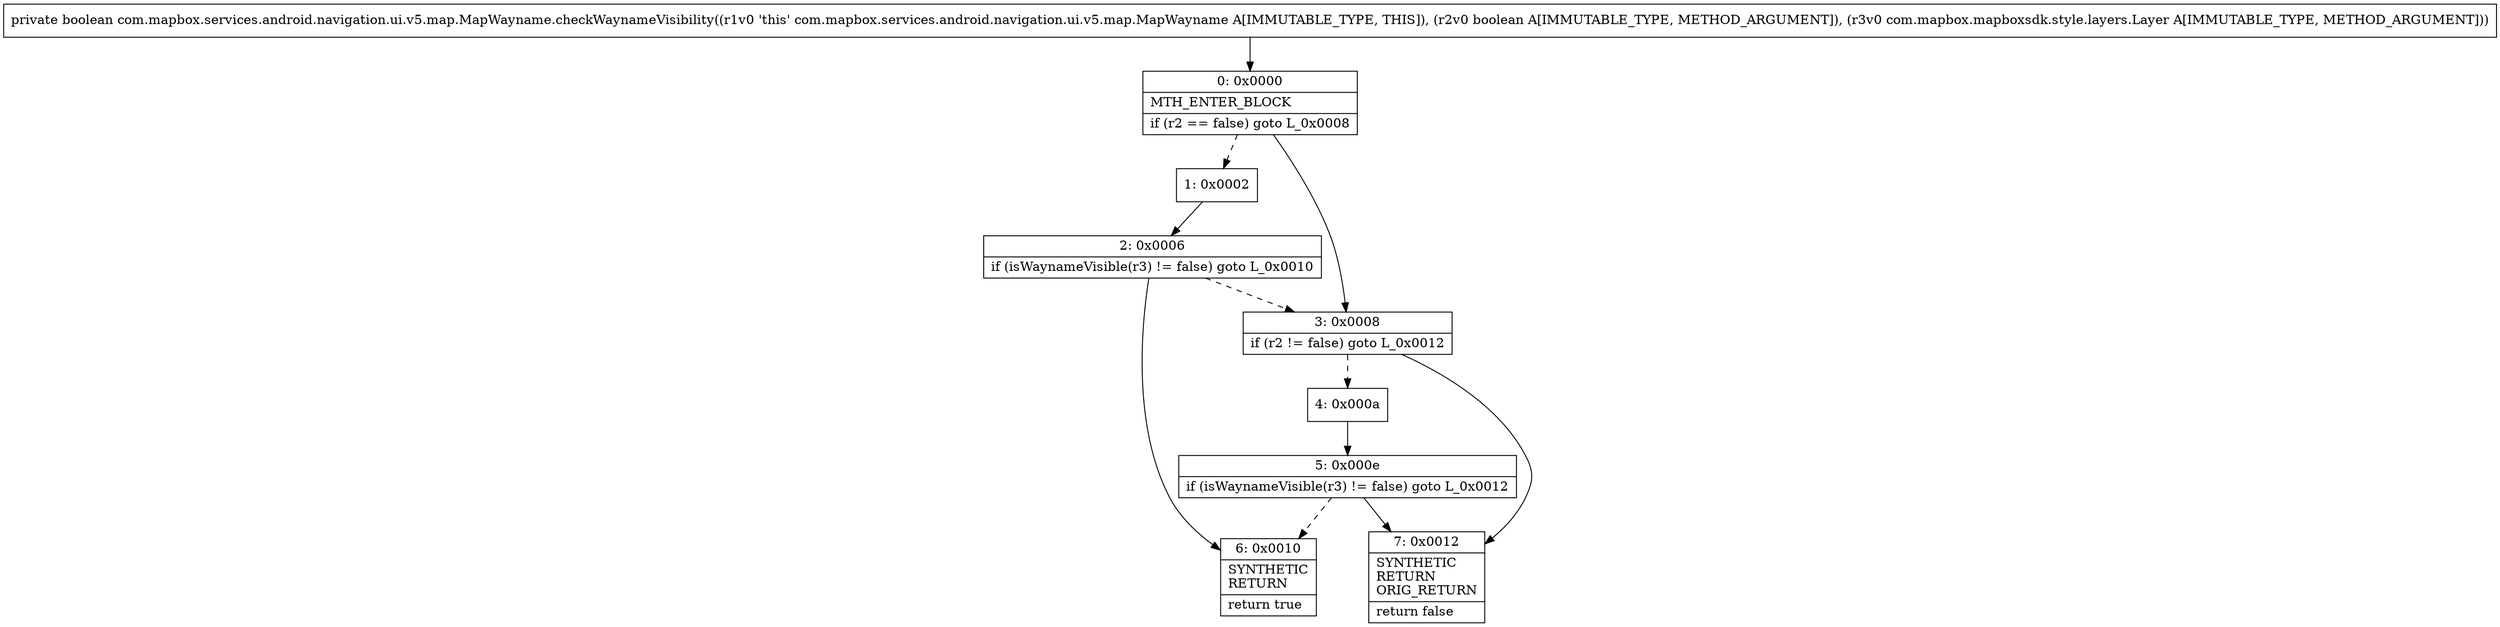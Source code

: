 digraph "CFG forcom.mapbox.services.android.navigation.ui.v5.map.MapWayname.checkWaynameVisibility(ZLcom\/mapbox\/mapboxsdk\/style\/layers\/Layer;)Z" {
Node_0 [shape=record,label="{0\:\ 0x0000|MTH_ENTER_BLOCK\l|if (r2 == false) goto L_0x0008\l}"];
Node_1 [shape=record,label="{1\:\ 0x0002}"];
Node_2 [shape=record,label="{2\:\ 0x0006|if (isWaynameVisible(r3) != false) goto L_0x0010\l}"];
Node_3 [shape=record,label="{3\:\ 0x0008|if (r2 != false) goto L_0x0012\l}"];
Node_4 [shape=record,label="{4\:\ 0x000a}"];
Node_5 [shape=record,label="{5\:\ 0x000e|if (isWaynameVisible(r3) != false) goto L_0x0012\l}"];
Node_6 [shape=record,label="{6\:\ 0x0010|SYNTHETIC\lRETURN\l|return true\l}"];
Node_7 [shape=record,label="{7\:\ 0x0012|SYNTHETIC\lRETURN\lORIG_RETURN\l|return false\l}"];
MethodNode[shape=record,label="{private boolean com.mapbox.services.android.navigation.ui.v5.map.MapWayname.checkWaynameVisibility((r1v0 'this' com.mapbox.services.android.navigation.ui.v5.map.MapWayname A[IMMUTABLE_TYPE, THIS]), (r2v0 boolean A[IMMUTABLE_TYPE, METHOD_ARGUMENT]), (r3v0 com.mapbox.mapboxsdk.style.layers.Layer A[IMMUTABLE_TYPE, METHOD_ARGUMENT])) }"];
MethodNode -> Node_0;
Node_0 -> Node_1[style=dashed];
Node_0 -> Node_3;
Node_1 -> Node_2;
Node_2 -> Node_3[style=dashed];
Node_2 -> Node_6;
Node_3 -> Node_4[style=dashed];
Node_3 -> Node_7;
Node_4 -> Node_5;
Node_5 -> Node_6[style=dashed];
Node_5 -> Node_7;
}

